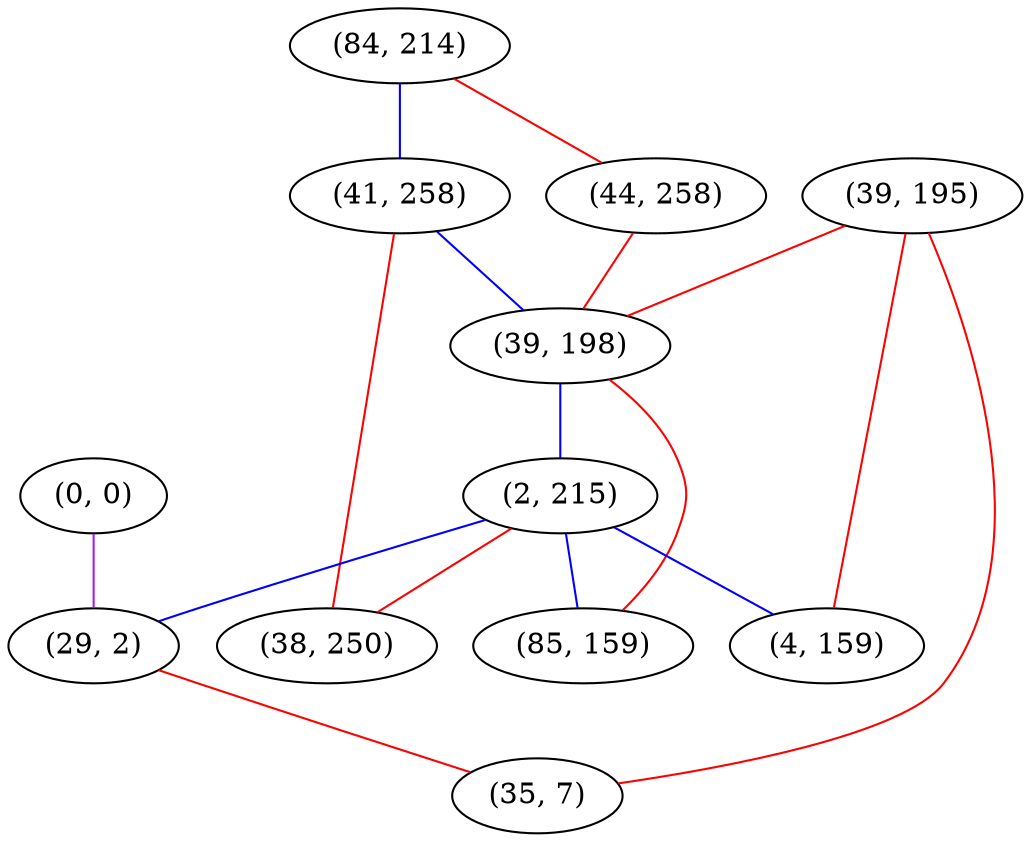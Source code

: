 graph "" {
"(39, 195)";
"(0, 0)";
"(84, 214)";
"(44, 258)";
"(41, 258)";
"(39, 198)";
"(2, 215)";
"(85, 159)";
"(29, 2)";
"(35, 7)";
"(4, 159)";
"(38, 250)";
"(39, 195)" -- "(35, 7)"  [color=red, key=0, weight=1];
"(39, 195)" -- "(4, 159)"  [color=red, key=0, weight=1];
"(39, 195)" -- "(39, 198)"  [color=red, key=0, weight=1];
"(0, 0)" -- "(29, 2)"  [color=purple, key=0, weight=4];
"(84, 214)" -- "(41, 258)"  [color=blue, key=0, weight=3];
"(84, 214)" -- "(44, 258)"  [color=red, key=0, weight=1];
"(44, 258)" -- "(39, 198)"  [color=red, key=0, weight=1];
"(41, 258)" -- "(39, 198)"  [color=blue, key=0, weight=3];
"(41, 258)" -- "(38, 250)"  [color=red, key=0, weight=1];
"(39, 198)" -- "(2, 215)"  [color=blue, key=0, weight=3];
"(39, 198)" -- "(85, 159)"  [color=red, key=0, weight=1];
"(2, 215)" -- "(38, 250)"  [color=red, key=0, weight=1];
"(2, 215)" -- "(29, 2)"  [color=blue, key=0, weight=3];
"(2, 215)" -- "(4, 159)"  [color=blue, key=0, weight=3];
"(2, 215)" -- "(85, 159)"  [color=blue, key=0, weight=3];
"(29, 2)" -- "(35, 7)"  [color=red, key=0, weight=1];
}
